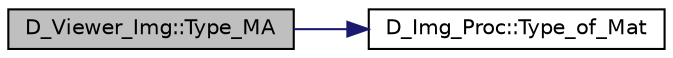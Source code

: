 digraph "D_Viewer_Img::Type_MA"
{
 // LATEX_PDF_SIZE
  edge [fontname="Helvetica",fontsize="10",labelfontname="Helvetica",labelfontsize="10"];
  node [fontname="Helvetica",fontsize="10",shape=record];
  rankdir="LR";
  Node1 [label="D_Viewer_Img::Type_MA",height=0.2,width=0.4,color="black", fillcolor="grey75", style="filled", fontcolor="black",tooltip=" "];
  Node1 -> Node2 [color="midnightblue",fontsize="10",style="solid",fontname="Helvetica"];
  Node2 [label="D_Img_Proc::Type_of_Mat",height=0.2,width=0.4,color="black", fillcolor="white", style="filled",URL="$class_d___img___proc.html#a7bca30c8476acd261b0f564fbefc80ea",tooltip=" "];
}
